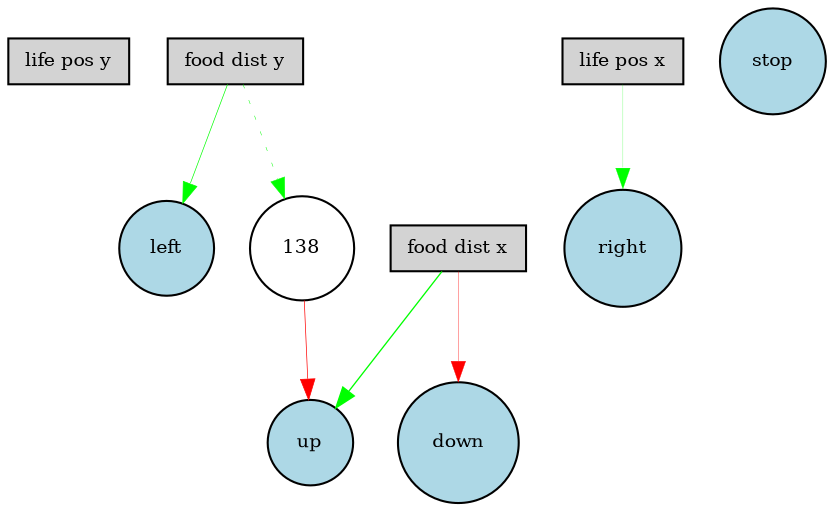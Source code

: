 digraph {
	node [fontsize=9 height=0.3 shape=circle width=0.3]
	"life pos y" [fillcolor=lightgray shape=box style=filled]
	"food dist y" [fillcolor=lightgray shape=box style=filled]
	"food dist x" [fillcolor=lightgray shape=box style=filled]
	"life pos x" [fillcolor=lightgray shape=box style=filled]
	stop [fillcolor=lightblue style=filled]
	up [fillcolor=lightblue style=filled]
	down [fillcolor=lightblue style=filled]
	left [fillcolor=lightblue style=filled]
	right [fillcolor=lightblue style=filled]
	138 [fillcolor=white style=filled]
	"food dist y" -> left [color=green penwidth=0.3286033314833513 style=solid]
	"food dist x" -> up [color=green penwidth=0.6336670095804245 style=solid]
	"food dist y" -> 138 [color=green penwidth=0.2305368337506146 style=dotted]
	138 -> up [color=red penwidth=0.3392303803621173 style=solid]
	"food dist x" -> down [color=red penwidth=0.17679109260218462 style=solid]
	"life pos x" -> right [color=green penwidth=0.10674256702725347 style=solid]
}
